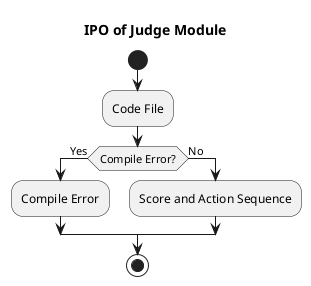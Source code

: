 
@startuml
title IPO of Judge Module
skinparam ConditionEndStyle hline
start
:Code File;
if (Compile Error?) then (Yes)
:Compile Error;
else (No)
:Score and Action Sequence;
endif
stop

@enduml
